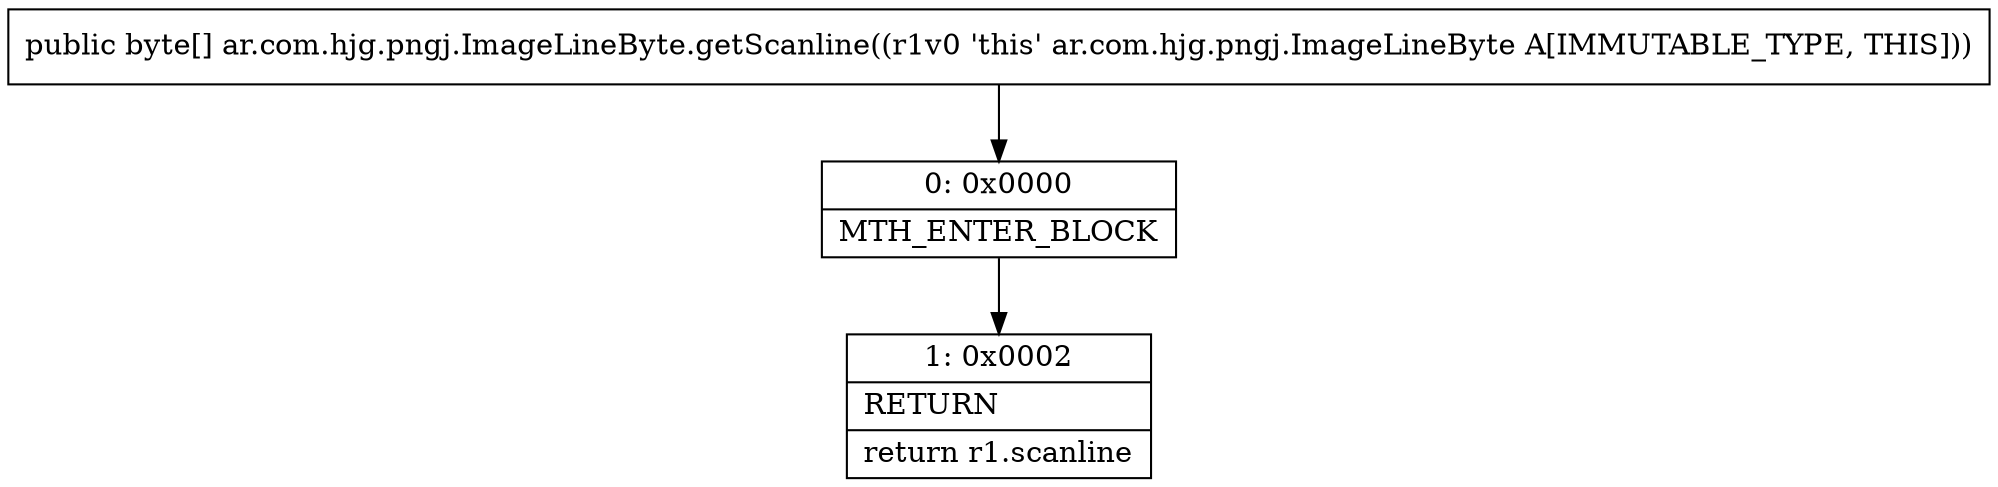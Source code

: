 digraph "CFG forar.com.hjg.pngj.ImageLineByte.getScanline()[B" {
Node_0 [shape=record,label="{0\:\ 0x0000|MTH_ENTER_BLOCK\l}"];
Node_1 [shape=record,label="{1\:\ 0x0002|RETURN\l|return r1.scanline\l}"];
MethodNode[shape=record,label="{public byte[] ar.com.hjg.pngj.ImageLineByte.getScanline((r1v0 'this' ar.com.hjg.pngj.ImageLineByte A[IMMUTABLE_TYPE, THIS])) }"];
MethodNode -> Node_0;
Node_0 -> Node_1;
}

